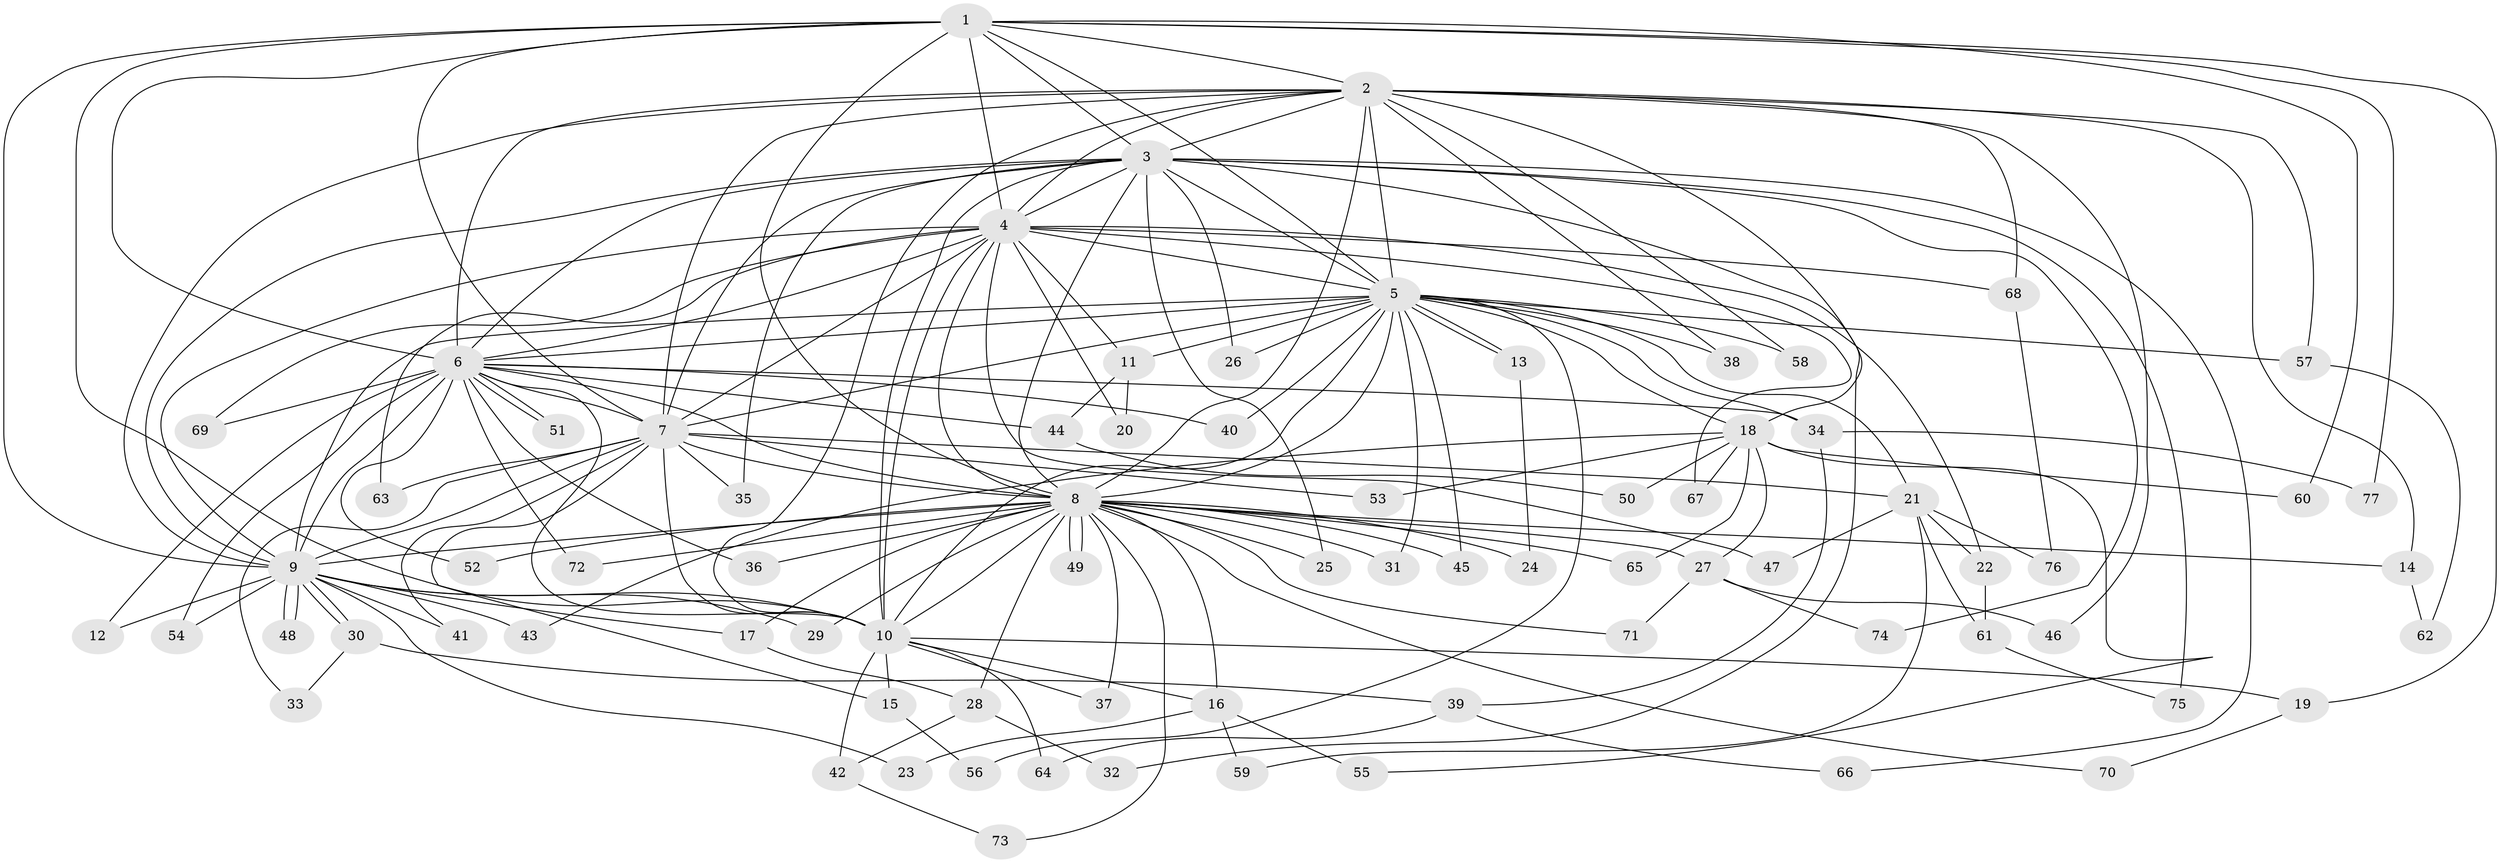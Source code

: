 // Generated by graph-tools (version 1.1) at 2025/34/03/09/25 02:34:49]
// undirected, 77 vertices, 179 edges
graph export_dot {
graph [start="1"]
  node [color=gray90,style=filled];
  1;
  2;
  3;
  4;
  5;
  6;
  7;
  8;
  9;
  10;
  11;
  12;
  13;
  14;
  15;
  16;
  17;
  18;
  19;
  20;
  21;
  22;
  23;
  24;
  25;
  26;
  27;
  28;
  29;
  30;
  31;
  32;
  33;
  34;
  35;
  36;
  37;
  38;
  39;
  40;
  41;
  42;
  43;
  44;
  45;
  46;
  47;
  48;
  49;
  50;
  51;
  52;
  53;
  54;
  55;
  56;
  57;
  58;
  59;
  60;
  61;
  62;
  63;
  64;
  65;
  66;
  67;
  68;
  69;
  70;
  71;
  72;
  73;
  74;
  75;
  76;
  77;
  1 -- 2;
  1 -- 3;
  1 -- 4;
  1 -- 5;
  1 -- 6;
  1 -- 7;
  1 -- 8;
  1 -- 9;
  1 -- 10;
  1 -- 19;
  1 -- 60;
  1 -- 77;
  2 -- 3;
  2 -- 4;
  2 -- 5;
  2 -- 6;
  2 -- 7;
  2 -- 8;
  2 -- 9;
  2 -- 10;
  2 -- 14;
  2 -- 18;
  2 -- 38;
  2 -- 46;
  2 -- 57;
  2 -- 58;
  2 -- 68;
  3 -- 4;
  3 -- 5;
  3 -- 6;
  3 -- 7;
  3 -- 8;
  3 -- 9;
  3 -- 10;
  3 -- 25;
  3 -- 26;
  3 -- 32;
  3 -- 35;
  3 -- 66;
  3 -- 74;
  3 -- 75;
  4 -- 5;
  4 -- 6;
  4 -- 7;
  4 -- 8;
  4 -- 9;
  4 -- 10;
  4 -- 11;
  4 -- 20;
  4 -- 22;
  4 -- 47;
  4 -- 63;
  4 -- 67;
  4 -- 68;
  4 -- 69;
  5 -- 6;
  5 -- 7;
  5 -- 8;
  5 -- 9;
  5 -- 10;
  5 -- 11;
  5 -- 13;
  5 -- 13;
  5 -- 18;
  5 -- 21;
  5 -- 26;
  5 -- 31;
  5 -- 34;
  5 -- 38;
  5 -- 40;
  5 -- 45;
  5 -- 56;
  5 -- 57;
  5 -- 58;
  6 -- 7;
  6 -- 8;
  6 -- 9;
  6 -- 10;
  6 -- 12;
  6 -- 34;
  6 -- 36;
  6 -- 40;
  6 -- 44;
  6 -- 51;
  6 -- 51;
  6 -- 52;
  6 -- 54;
  6 -- 69;
  6 -- 72;
  7 -- 8;
  7 -- 9;
  7 -- 10;
  7 -- 15;
  7 -- 21;
  7 -- 33;
  7 -- 35;
  7 -- 41;
  7 -- 53;
  7 -- 63;
  8 -- 9;
  8 -- 10;
  8 -- 14;
  8 -- 16;
  8 -- 17;
  8 -- 24;
  8 -- 25;
  8 -- 27;
  8 -- 28;
  8 -- 29;
  8 -- 31;
  8 -- 36;
  8 -- 37;
  8 -- 45;
  8 -- 49;
  8 -- 49;
  8 -- 52;
  8 -- 65;
  8 -- 70;
  8 -- 71;
  8 -- 72;
  8 -- 73;
  9 -- 10;
  9 -- 12;
  9 -- 17;
  9 -- 23;
  9 -- 29;
  9 -- 30;
  9 -- 30;
  9 -- 41;
  9 -- 43;
  9 -- 48;
  9 -- 48;
  9 -- 54;
  10 -- 15;
  10 -- 16;
  10 -- 19;
  10 -- 37;
  10 -- 42;
  10 -- 64;
  11 -- 20;
  11 -- 44;
  13 -- 24;
  14 -- 62;
  15 -- 56;
  16 -- 23;
  16 -- 55;
  16 -- 59;
  17 -- 28;
  18 -- 27;
  18 -- 43;
  18 -- 50;
  18 -- 53;
  18 -- 55;
  18 -- 60;
  18 -- 65;
  18 -- 67;
  19 -- 70;
  21 -- 22;
  21 -- 47;
  21 -- 59;
  21 -- 61;
  21 -- 76;
  22 -- 61;
  27 -- 46;
  27 -- 71;
  27 -- 74;
  28 -- 32;
  28 -- 42;
  30 -- 33;
  30 -- 39;
  34 -- 39;
  34 -- 77;
  39 -- 64;
  39 -- 66;
  42 -- 73;
  44 -- 50;
  57 -- 62;
  61 -- 75;
  68 -- 76;
}
